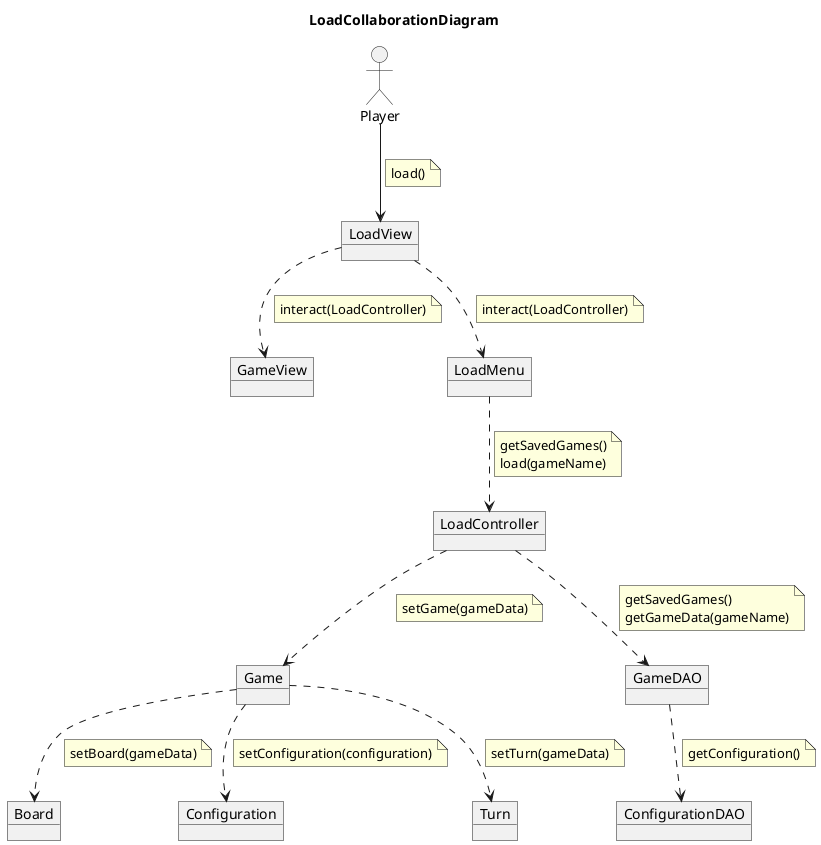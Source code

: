 @startuml LoadCollaborationDiagram
title LoadCollaborationDiagram
allow_mixing

actor Player
object LoadController

object Board
object Game
object Configuration
object Turn
object GameView
object LoadView
object LoadMenu
object GameDAO
object ConfigurationDAO

Player --> LoadView
note on link
    load()
end note
LoadView ..> LoadMenu
note on link
    interact(LoadController)
end note
LoadView ..> GameView
note on link
    interact(LoadController)
end note
LoadMenu ..> LoadController
note on link
    getSavedGames()
    load(gameName)
end note

LoadController ..> GameDAO
note on link
    getSavedGames()
    getGameData(gameName)
end note
GameDAO ..> ConfigurationDAO
note on link
    getConfiguration()
end note
LoadController ..> Game
note on link
    setGame(gameData)
end note
Game ..> Turn
note on link
    setTurn(gameData)
end note
Game ..> Board
note on link
    setBoard(gameData)
end note
Game ..> Configuration
note on link
    setConfiguration(configuration)
end note

@enduml